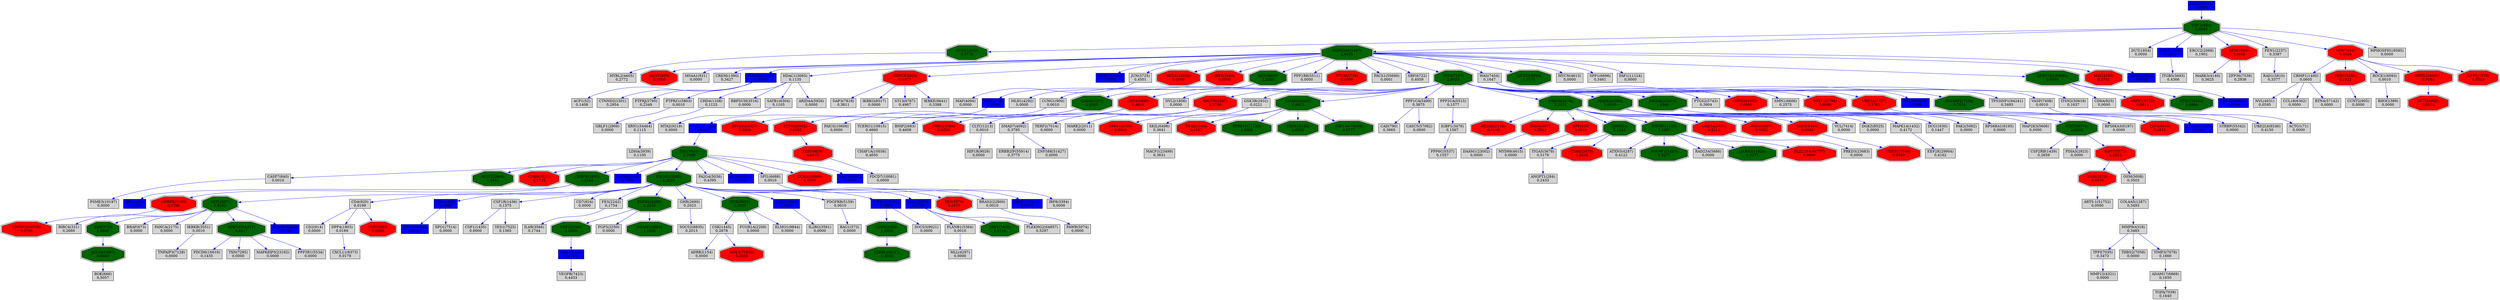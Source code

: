 digraph tmp_ans2 {
N_0 [shape = box, style = filled, fillcolor = lightgray, label = "ACTG1(71)\n0,0000"];
N_1 [shape = box, style = filled, fillcolor = lightgray, label = "ADRB2(154)\n0,0000"];
N_2 [shape = doubleoctagon, style = filled, fillcolor = red, label = "ADRBK1(156)\n0,0158"];
N_3 [shape = doubleoctagon, style = filled, fillcolor = darkgreen, label = "AKT1(207)\n1,6242"];
N_4 [shape = box, style = filled, fillcolor = blue, label = "BIN1(274)\n2,2050"];
N_5 [shape = box, style = filled, fillcolor = lightgray, label = "ANGPT1(284)\n0,2433"];
N_6 [shape = box, style = filled, fillcolor = lightgray, label = "BIRC4(331)\n0,2660"];
N_7 [shape = doubleoctagon, style = filled, fillcolor = red, label = "RHOA(387)\n0,3343"];
N_8 [shape = box, style = filled, fillcolor = lightgray, label = "RHOC(389)\n0,0000"];
N_9 [shape = doubleoctagon, style = filled, fillcolor = red, label = "ARNT(405)\n0,0000"];
N_10 [shape = box, style = filled, fillcolor = lightgray, label = "BAG1(573)\n0,0000"];
N_11 [shape = doubleoctagon, style = filled, fillcolor = darkgreen, label = "BAD(572)\n0,8648"];
N_12 [shape = doubleoctagon, style = filled, fillcolor = darkgreen, label = "BCL2A1(597)\n0,6083"];
N_13 [shape = box, style = filled, fillcolor = lightgray, label = "BNIP2(663)\n0,4608"];
N_14 [shape = box, style = filled, fillcolor = lightgray, label = "BRAF(673)\n0,0000"];
N_15 [shape = doubleoctagon, style = filled, fillcolor = red, label = "BTK(695)\n0,0010"];
N_16 [shape = box, style = filled, fillcolor = lightgray, label = "CAD(790)\n0,3865"];
N_17 [shape = box, style = filled, fillcolor = lightgray, label = "CASP7(840)\n0,0010"];
N_18 [shape = doubleoctagon, style = filled, fillcolor = darkgreen, label = "RUNX2(860)\n1,3461"];
N_19 [shape = box, style = filled, fillcolor = lightgray, label = "CD2(914)\n0,0000"];
N_20 [shape = box, style = filled, fillcolor = lightgray, label = "CD4(920)\n0,0199"];
N_21 [shape = box, style = filled, fillcolor = lightgray, label = "CD8A(925)\n0,0000"];
N_22 [shape = doubleoctagon, style = filled, fillcolor = darkgreen, label = "CD9(928)\n2,2141"];
N_23 [shape = box, style = filled, fillcolor = lightgray, label = "MS4A1(931)\n0,0000"];
N_24 [shape = doubleoctagon, style = filled, fillcolor = darkgreen, label = "CCNE1(898)\n0,5770"];
N_25 [shape = doubleoctagon, style = filled, fillcolor = darkgreen, label = "CDC2(983)\n2,6045"];
N_26 [shape = box, style = filled, fillcolor = lightgray, label = "CCNG1(900)\n0,0010"];
N_27 [shape = doubleoctagon, style = filled, fillcolor = red, label = "CDK6(1021)\n0,5735"];
N_28 [shape = box, style = filled, fillcolor = lightgray, label = "CCNT2(905)\n0,0000"];
N_29 [shape = doubleoctagon, style = filled, fillcolor = darkgreen, label = "CEBPB(1051)\n1,3164"];
N_30 [shape = box, style = filled, fillcolor = blue, label = "ATF4(468)\n1,3154"];
N_31 [shape = doubleoctagon, style = filled, fillcolor = darkgreen, label = "CHD3(1107)\n2,6005"];
N_32 [shape = box, style = filled, fillcolor = lightgray, label = "CLTC(1213)\n0,0010"];
N_33 [shape = box, style = filled, fillcolor = lightgray, label = "CREM(1390)\n0,3427"];
N_34 [shape = box, style = filled, fillcolor = blue, label = "CRK(1398)\n0,9888"];
N_35 [shape = box, style = filled, fillcolor = lightgray, label = "CSF1(1435)\n0,0000"];
N_36 [shape = box, style = filled, fillcolor = lightgray, label = "CSF1R(1436)\n0,1375"];
N_37 [shape = box, style = filled, fillcolor = lightgray, label = "CSF2RB(1439)\n0,2659"];
N_38 [shape = box, style = filled, fillcolor = lightgray, label = "CSK(1445)\n0,2678"];
N_39 [shape = doubleoctagon, style = filled, fillcolor = darkgreen, label = "CDH5(1003)\n1,3053"];
N_40 [shape = doubleoctagon, style = filled, fillcolor = darkgreen, label = "CSNK2A1(1457)\n2,6035"];
N_41 [shape = box, style = filled, fillcolor = lightgray, label = "MAPK14(1432)\n0,4172"];
N_42 [shape = doubleoctagon, style = filled, fillcolor = red, label = "CDC42(998)\n0,4618"];
N_43 [shape = box, style = filled, fillcolor = lightgray, label = "ACP1(52)\n0,1408"];
N_44 [shape = box, style = filled, fillcolor = blue, label = "CTNNB1(1499)\n1,4935"];
N_45 [shape = box, style = filled, fillcolor = lightgray, label = "CTNND2(1501)\n0,2954"];
N_46 [shape = box, style = filled, fillcolor = lightgray, label = "CD7(924)\n0,0000"];
N_47 [shape = box, style = filled, fillcolor = lightgray, label = "COL4A5(1287)\n0,3493"];
N_48 [shape = doubleoctagon, style = filled, fillcolor = red, label = "DCTD(1635)\n0,3175"];
N_49 [shape = box, style = filled, fillcolor = lightgray, label = "DPP4(1803)\n0,0189"];
N_50 [shape = box, style = filled, fillcolor = lightgray, label = "CRMP1(1400)\n0,0605"];
N_51 [shape = box, style = filled, fillcolor = lightgray, label = "DUT(1854)\n0,0000"];
N_52 [shape = box, style = filled, fillcolor = lightgray, label = "DVL2(1856)\n0,0000"];
N_53 [shape = box, style = filled, fillcolor = blue, label = "DAB2(1601)\n0,5810"];
N_54 [shape = box, style = filled, fillcolor = blue, label = "EIF2S1(1965)\n0,7683"];
N_55 [shape = box, style = filled, fillcolor = lightgray, label = "CHD4(1108)\n0,1125"];
N_56 [shape = doubleoctagon, style = filled, fillcolor = red, label = "EPB41(2035)\n0,0000"];
N_57 [shape = box, style = filled, fillcolor = blue, label = "EPS15(2060)\n0,6107"];
N_58 [shape = box, style = filled, fillcolor = lightgray, label = "ERCC2(2068)\n0,1902"];
N_59 [shape = doubleoctagon, style = filled, fillcolor = darkgreen, label = "EWSR1(2130)\n1,3287"];
N_60 [shape = box, style = filled, fillcolor = lightgray, label = "FANCA(2175)\n0,0000"];
N_61 [shape = box, style = filled, fillcolor = lightgray, label = "FCGR1A(2209)\n0,0000"];
N_62 [shape = box, style = filled, fillcolor = lightgray, label = "FES(2242)\n0,1754"];
N_63 [shape = doubleoctagon, style = filled, fillcolor = darkgreen, label = "FGF1(2246)\n2,2000"];
N_64 [shape = doubleoctagon, style = filled, fillcolor = darkgreen, label = "FGFR1(2260)\n2,2010"];
N_65 [shape = box, style = filled, fillcolor = lightgray, label = "FGF5(2250)\n0,0000"];
N_66 [shape = doubleoctagon, style = filled, fillcolor = red, label = "XRCC6(2547)\n0,3795"];
N_67 [shape = doubleoctagon, style = filled, fillcolor = red, label = "CD53(963)\n0,0000"];
N_68 [shape = box, style = filled, fillcolor = lightgray, label = "GHR(2690)\n0,2023"];
N_69 [shape = doubleoctagon, style = filled, fillcolor = red, label = "SFN(2810)\n0,3635"];
N_70 [shape = box, style = filled, fillcolor = lightgray, label = "MARK2(2011)\n0,0000"];
N_71 [shape = box, style = filled, fillcolor = lightgray, label = "GSK3B(2932)\n0,0221"];
N_72 [shape = box, style = filled, fillcolor = lightgray, label = "PDIA3(2923)\n0,0000"];
N_73 [shape = doubleoctagon, style = filled, fillcolor = darkgreen, label = "HCK(3055)\n2,2000"];
N_74 [shape = box, style = filled, fillcolor = lightgray, label = "HDAC1(3065)\n0,1135"];
N_75 [shape = box, style = filled, fillcolor = blue, label = "CUTL1(1523)\n2,2040"];
N_76 [shape = box, style = filled, fillcolor = lightgray, label = "FEN1(2237)\n0,3387"];
N_77 [shape = doubleoctagon, style = filled, fillcolor = red, label = "HNRPK(3190)\n0,0796"];
N_78 [shape = doubleoctagon, style = filled, fillcolor = red, label = "GSK3A(2931)\n0,2111"];
N_79 [shape = doubleoctagon, style = filled, fillcolor = red, label = "HSPCA(3320)\n0,4977"];
N_80 [shape = box, style = filled, fillcolor = blue, label = "HDAC2(3066)\n1,6564"];
N_81 [shape = box, style = filled, fillcolor = lightgray, label = "IKBKB(3551)\n0,0010"];
N_82 [shape = box, style = filled, fillcolor = blue, label = "IL2RB(3560)\n2,2000"];
N_83 [shape = box, style = filled, fillcolor = lightgray, label = "IL2RG(3561)\n0,0000"];
N_84 [shape = doubleoctagon, style = filled, fillcolor = red, label = "IL6R(3570)\n0,0010"];
N_85 [shape = doubleoctagon, style = filled, fillcolor = red, label = "IL6ST(3572)\n0,3513"];
N_86 [shape = box, style = filled, fillcolor = lightgray, label = "IL4R(3566)\n0,1744"];
N_87 [shape = box, style = filled, fillcolor = lightgray, label = "IRF8(3394)\n0,0000"];
N_88 [shape = box, style = filled, fillcolor = lightgray, label = "ITGA5(3678)\n0,5176"];
N_89 [shape = doubleoctagon, style = filled, fillcolor = red, label = "ITGA2(3673)\n0,3216"];
N_90 [shape = box, style = filled, fillcolor = lightgray, label = "ITGB5(3693)\n0,4366"];
N_91 [shape = box, style = filled, fillcolor = lightgray, label = "JUN(3725)\n0,4501"];
N_92 [shape = box, style = filled, fillcolor = lightgray, label = "LDHA(3939)\n0,1105"];
N_93 [shape = box, style = filled, fillcolor = blue, label = "LMNA(4000)\n0,7032"];
N_94 [shape = doubleoctagon, style = filled, fillcolor = red, label = "HCLS1(3059)\n0,0000"];
N_95 [shape = doubleoctagon, style = filled, fillcolor = darkgreen, label = "SMAD3(4088)\n2,6015"];
N_96 [shape = box, style = filled, fillcolor = lightgray, label = "SMAD7(4092)\n0,3785"];
N_97 [shape = box, style = filled, fillcolor = lightgray, label = "MAF(4094)\n0,0000"];
N_98 [shape = box, style = filled, fillcolor = lightgray, label = "DCC(1630)\n0,1447"];
N_99 [shape = box, style = filled, fillcolor = lightgray, label = "BOK(666)\n0,5057"];
N_100 [shape = doubleoctagon, style = filled, fillcolor = darkgreen, label = "MAP3K5(4217)\n0,8117"];
N_101 [shape = box, style = filled, fillcolor = lightgray, label = "IGBP1(3476)\n0,1567"];
N_102 [shape = box, style = filled, fillcolor = lightgray, label = "MLL(4297)\n0,0000"];
N_103 [shape = box, style = filled, fillcolor = lightgray, label = "MMP9(4318)\n0,3483"];
N_104 [shape = box, style = filled, fillcolor = lightgray, label = "MLH1(4292)\n0,0000"];
N_105 [shape = box, style = filled, fillcolor = lightgray, label = "MYBL2(4605)\n0,2772"];
N_106 [shape = box, style = filled, fillcolor = lightgray, label = "MYD88(4615)\n0,0000"];
N_107 [shape = doubleoctagon, style = filled, fillcolor = darkgreen, label = "NCAM1(4684)\n1,1006"];
N_108 [shape = doubleoctagon, style = filled, fillcolor = red, label = "IRF2(3660)\n0,0000"];
N_109 [shape = doubleoctagon, style = filled, fillcolor = darkgreen, label = "MYC(4609)\n2,2060"];
N_110 [shape = box, style = filled, fillcolor = lightgray, label = "RBPSUH(3516)\n0,0000"];
N_111 [shape = box, style = filled, fillcolor = lightgray, label = "PAK2(5062)\n0,0000"];
N_112 [shape = box, style = filled, fillcolor = lightgray, label = "PAWR(5074)\n0,0000"];
N_113 [shape = box, style = filled, fillcolor = lightgray, label = "PDGFRB(5159)\n0,0010"];
N_114 [shape = doubleoctagon, style = filled, fillcolor = darkgreen, label = "PIK3R1(5295)\n2,2020"];
N_115 [shape = box, style = filled, fillcolor = lightgray, label = "MARK3(4140)\n0,3625"];
N_116 [shape = box, style = filled, fillcolor = lightgray, label = "MMP12(4321)\n0,0000"];
N_117 [shape = box, style = filled, fillcolor = lightgray, label = "PPP1CA(5499)\n0,3875"];
N_118 [shape = box, style = filled, fillcolor = lightgray, label = "PPP2CA(5515)\n0,1577"];
N_119 [shape = box, style = filled, fillcolor = lightgray, label = "PPP1R8(5511)\n0,0000"];
N_120 [shape = doubleoctagon, style = filled, fillcolor = darkgreen, label = "PRKCA(5578)\n2,2151"];
N_121 [shape = box, style = filled, fillcolor = lightgray, label = "PA2G4(5036)\n0,4395"];
N_122 [shape = doubleoctagon, style = filled, fillcolor = red, label = "PKN1(5585)\n0,1822"];
N_123 [shape = doubleoctagon, style = filled, fillcolor = darkgreen, label = "MAPK3(5595)\n2,6015"];
N_124 [shape = doubleoctagon, style = filled, fillcolor = red, label = "PRKCI(5584)\n0,0000"];
N_125 [shape = doubleoctagon, style = filled, fillcolor = darkgreen, label = "EIF2AK2(5610)\n1,8040"];
N_126 [shape = box, style = filled, fillcolor = lightgray, label = "ATXN3(4287)\n0,4122"];
N_127 [shape = box, style = filled, fillcolor = lightgray, label = "PTGS2(5743)\n0,3904"];
N_128 [shape = box, style = filled, fillcolor = lightgray, label = "GRLF1(2909)\n0,0000"];
N_129 [shape = box, style = filled, fillcolor = blue, label = "PURA(5813)\n2,1031"];
N_130 [shape = box, style = filled, fillcolor = blue, label = "PTPN11(5781)\n1,3063"];
N_131 [shape = doubleoctagon, style = filled, fillcolor = red, label = "PTEN(5728)\n0,0000"];
N_132 [shape = box, style = filled, fillcolor = blue, label = "RAC1(5879)\n1,1726"];
N_133 [shape = box, style = filled, fillcolor = lightgray, label = "PLXNB1(5364)\n0,0010"];
N_134 [shape = box, style = filled, fillcolor = lightgray, label = "RAD1(5810)\n0,3377"];
N_135 [shape = doubleoctagon, style = filled, fillcolor = darkgreen, label = "RB1(5925)\n2,2030"];
N_136 [shape = doubleoctagon, style = filled, fillcolor = red, label = "MNDA(4332)\n0,0000"];
N_137 [shape = doubleoctagon, style = filled, fillcolor = red, label = "RET(5979)\n0,4979"];
N_138 [shape = doubleoctagon, style = filled, fillcolor = darkgreen, label = "POU4F1(5457)\n1,3277"];
N_139 [shape = box, style = filled, fillcolor = lightgray, label = "ROCK1(6093)\n0,0010"];
N_140 [shape = box, style = filled, fillcolor = lightgray, label = "NVL(4931)\n0,0595"];
N_141 [shape = box, style = filled, fillcolor = lightgray, label = "RAD23A(5886)\n0,0000"];
N_142 [shape = box, style = filled, fillcolor = lightgray, label = "RPS6KA1(6195)\n0,0000"];
N_143 [shape = box, style = filled, fillcolor = lightgray, label = "MAP2K3(5606)\n0,0000"];
N_144 [shape = box, style = filled, fillcolor = lightgray, label = "SATB1(6304)\n0,1105"];
N_145 [shape = doubleoctagon, style = filled, fillcolor = red, label = "RGS2(5997)\n0,0000"];
N_146 [shape = box, style = filled, fillcolor = lightgray, label = "PACS1(55690)\n0,0001"];
N_147 [shape = box, style = filled, fillcolor = lightgray, label = "PTPRJ(5795)\n0,2349"];
N_148 [shape = doubleoctagon, style = filled, fillcolor = red, label = "SDC2(6383)\n0,0540"];
N_149 [shape = box, style = filled, fillcolor = lightgray, label = "SKIL(6498)\n0,3641"];
N_150 [shape = box, style = filled, fillcolor = lightgray, label = "SMN1(6606)\n0,2575"];
N_151 [shape = box, style = filled, fillcolor = lightgray, label = "SPI1(6688)\n0,0010"];
N_152 [shape = box, style = filled, fillcolor = lightgray, label = "SRF(6722)\n0,4059"];
N_153 [shape = doubleoctagon, style = filled, fillcolor = red, label = "SRPK1(6732)\n0,0815"];
N_154 [shape = doubleoctagon, style = filled, fillcolor = darkgreen, label = "STAT3(6774)\n2,6005"];
N_155 [shape = box, style = filled, fillcolor = lightgray, label = "RPS6KA3(6197)\n0,0000"];
N_156 [shape = doubleoctagon, style = filled, fillcolor = red, label = "STK11(6794)\n0,0000"];
N_157 [shape = doubleoctagon, style = filled, fillcolor = red, label = "TCF3(6929)\n0,2815"];
N_158 [shape = box, style = filled, fillcolor = lightgray, label = "TERF2(7014)\n0,0000"];
N_159 [shape = box, style = filled, fillcolor = lightgray, label = "ADAM17(6868)\n0,1650"];
N_160 [shape = box, style = filled, fillcolor = lightgray, label = "TGFA(7039)\n0,1640"];
N_161 [shape = doubleoctagon, style = filled, fillcolor = red, label = "TGFB1(7040)\n0,0530"];
N_162 [shape = box, style = filled, fillcolor = lightgray, label = "TFPI(7035)\n0,3473"];
N_163 [shape = box, style = filled, fillcolor = lightgray, label = "THBS2(7058)\n0,0000"];
N_164 [shape = box, style = filled, fillcolor = lightgray, label = "CCL18(6362)\n0,0000"];
N_165 [shape = box, style = filled, fillcolor = lightgray, label = "TNFAIP3(7128)\n0,0000"];
N_166 [shape = doubleoctagon, style = filled, fillcolor = darkgreen, label = "TP53(7157)\n2,6025"];
N_167 [shape = doubleoctagon, style = filled, fillcolor = red, label = "UBE3A(7337)\n0,5762"];
N_168 [shape = box, style = filled, fillcolor = lightgray, label = "VASP(7408)\n0,0010"];
N_169 [shape = box, style = filled, fillcolor = lightgray, label = "VEGFB(7423)\n0,4433"];
N_170 [shape = doubleoctagon, style = filled, fillcolor = red, label = "VIM(7431)\n0,5328"];
N_171 [shape = box, style = filled, fillcolor = lightgray, label = "WAS(7454)\n0,1647"];
N_172 [shape = box, style = filled, fillcolor = lightgray, label = "XPO1(7514)\n0,0000"];
N_173 [shape = doubleoctagon, style = filled, fillcolor = darkgreen, label = "VAV1(7409)\n1,1716"];
N_174 [shape = box, style = filled, fillcolor = lightgray, label = "YES1(7525)\n0,1365"];
N_175 [shape = box, style = filled, fillcolor = lightgray, label = "DAP3(7818)\n0,3611"];
N_176 [shape = box, style = filled, fillcolor = lightgray, label = "ZFP36(7538)\n0,2936"];
N_177 [shape = doubleoctagon, style = filled, fillcolor = darkgreen, label = "SFRS7(6432)\n0,6884"];
N_178 [shape = box, style = filled, fillcolor = lightgray, label = "VCL(7414)\n0,0000"];
N_179 [shape = doubleoctagon, style = filled, fillcolor = red, label = "PTPRS(5802)\n0,0582"];
N_180 [shape = box, style = filled, fillcolor = lightgray, label = "IKBKG(8517)\n0,0000"];
N_181 [shape = box, style = filled, fillcolor = blue, label = "PRKRA(8575)\n1,8348"];
N_182 [shape = box, style = filled, fillcolor = blue, label = "NRP1(8829)\n0,6981"];
N_183 [shape = box, style = filled, fillcolor = lightgray, label = "ARID4A(5926)\n0,0000"];
N_184 [shape = doubleoctagon, style = filled, fillcolor = red, label = "CCNA1(8900)\n0,0000"];
N_185 [shape = box, style = filled, fillcolor = lightgray, label = "SOCS2(8835)\n0,2013"];
N_186 [shape = doubleoctagon, style = filled, fillcolor = darkgreen, label = "EIF2S2(8894)\n1,0173"];
N_187 [shape = box, style = filled, fillcolor = lightgray, label = "MYCN(4613)\n0,0000"];
N_188 [shape = box, style = filled, fillcolor = blue, label = "LATS1(9113)\n6,2913"];
N_189 [shape = box, style = filled, fillcolor = lightgray, label = "OSM(5008)\n0,3503"];
N_190 [shape = box, style = filled, fillcolor = lightgray, label = "SPP1(6696)\n0,3461"];
N_191 [shape = box, style = filled, fillcolor = lightgray, label = "ST13(6767)\n0,4967"];
N_192 [shape = doubleoctagon, style = filled, fillcolor = red, label = "FEZ1(9638)\n0,0572"];
N_193 [shape = doubleoctagon, style = filled, fillcolor = darkgreen, label = "TP53BP1(7158)\n0,7824"];
N_194 [shape = box, style = filled, fillcolor = lightgray, label = "UBE2L6(9246)\n0,4150"];
N_195 [shape = box, style = filled, fillcolor = lightgray, label = "IKBKE(9641)\n0,3388"];
N_196 [shape = box, style = filled, fillcolor = lightgray, label = "PDCD6(10016)\n0,1435"];
N_197 [shape = box, style = filled, fillcolor = lightgray, label = "DGKZ(8525)\n0,0000"];
N_198 [shape = box, style = filled, fillcolor = lightgray, label = "CHAF1A(10036)\n0,4650"];
N_199 [shape = box, style = filled, fillcolor = lightgray, label = "PSME3(10197)\n0,0000"];
N_200 [shape = box, style = filled, fillcolor = lightgray, label = "PAICS(10606)\n0,0000"];
N_201 [shape = box, style = filled, fillcolor = lightgray, label = "TXN(7295)\n0,0000"];
N_202 [shape = box, style = filled, fillcolor = lightgray, label = "TCERG1(10915)\n0,4660"];
N_203 [shape = box, style = filled, fillcolor = lightgray, label = "FAF1(11124)\n0,0000"];
N_204 [shape = box, style = filled, fillcolor = lightgray, label = "MTA2(9219)\n0,0000"];
N_205 [shape = box, style = filled, fillcolor = lightgray, label = "MAPK8IP3(23162)\n0,0000"];
N_206 [shape = box, style = filled, fillcolor = lightgray, label = "MACF1(23499)\n0,3631"];
N_207 [shape = box, style = filled, fillcolor = lightgray, label = "PTPRZ1(5803)\n0,0010"];
N_208 [shape = box, style = filled, fillcolor = lightgray, label = "ITSN2(50618)\n0,1637"];
N_209 [shape = box, style = filled, fillcolor = lightgray, label = "RRAS2(22800)\n0,0010"];
N_210 [shape = box, style = filled, fillcolor = lightgray, label = "XRN1(54464)\n0,1115"];
N_211 [shape = box, style = filled, fillcolor = lightgray, label = "PDCD7(10081)\n0,0000"];
N_212 [shape = doubleoctagon, style = filled, fillcolor = red, label = "PEX6(5190)\n0,1017"];
N_213 [shape = box, style = filled, fillcolor = lightgray, label = "ERBB2IP(55914)\n0,3775"];
N_214 [shape = doubleoctagon, style = filled, fillcolor = darkgreen, label = "SFRS16(11129)\n2,6005"];
N_215 [shape = doubleoctagon, style = filled, fillcolor = red, label = "NIF3L1(60491)\n0,3185"];
N_216 [shape = box, style = filled, fillcolor = lightgray, label = "RTN4(57142)\n0,0000"];
N_217 [shape = box, style = filled, fillcolor = lightgray, label = "CASC5(57082)\n0,0000"];
N_218 [shape = box, style = filled, fillcolor = blue, label = "THRAP3(9967)\n0,6884"];
N_219 [shape = doubleoctagon, style = filled, fillcolor = darkgreen, label = "SFRS12(140890)\n0,6894"];
N_220 [shape = doubleoctagon, style = filled, fillcolor = red, label = "DOK3(79930)\n0,2668"];
N_221 [shape = box, style = filled, fillcolor = lightgray, label = "HIP1R(9026)\n0,0000"];
N_222 [shape = box, style = filled, fillcolor = blue, label = "WASF3(10810)\n0,9475"];
N_223 [shape = box, style = filled, fillcolor = blue, label = "MTCP1(4515)\n0,8100"];
N_224 [shape = box, style = filled, fillcolor = lightgray, label = "DAAM1(23002)\n0,0000"];
N_225 [shape = box, style = filled, fillcolor = lightgray, label = "PLEKHG2(64857)\n0,5297"];
N_226 [shape = box, style = filled, fillcolor = lightgray, label = "ELMO1(9844)\n0,0000"];
N_227 [shape = doubleoctagon, style = filled, fillcolor = darkgreen, label = "EBI3(10148)\n2,6005"];
N_228 [shape = box, style = filled, fillcolor = lightgray, label = "MPHOSPH1(9585)\n0,0000"];
N_229 [shape = doubleoctagon, style = filled, fillcolor = red, label = "PPP2R4(5524)\n0,0000"];
N_230 [shape = box, style = filled, fillcolor = lightgray, label = "CXCL11(6373)\n0,0179"];
N_231 [shape = box, style = filled, fillcolor = lightgray, label = "SOCS3(9021)\n0,0000"];
N_232 [shape = doubleoctagon, style = filled, fillcolor = darkgreen, label = "P2RXL1(9127)\n1,3043"];
N_233 [shape = doubleoctagon, style = filled, fillcolor = red, label = "MAZ(4150)\n0,3751"];
N_234 [shape = box, style = filled, fillcolor = blue, label = "BDP1(55814)\n2,6005"];
N_235 [shape = box, style = filled, fillcolor = lightgray, label = "EEF2K(29904)\n0,4162"];
N_236 [shape = doubleoctagon, style = filled, fillcolor = darkgreen, label = "LILRA3(11026)\n1,3277"];
N_237 [shape = doubleoctagon, style = filled, fillcolor = red, label = "FLJ22318(64777)\n0,0000"];
N_238 [shape = box, style = filled, fillcolor = lightgray, label = "PPP3R1(5534)\n0,0000"];
N_239 [shape = doubleoctagon, style = filled, fillcolor = red, label = "CNNM3(26505)\n0,0786"];
N_240 [shape = box, style = filled, fillcolor = lightgray, label = "PRKD3(23683)\n0,0000"];
N_241 [shape = box, style = filled, fillcolor = lightgray, label = "ARTS-1(51752)\n0,0000"];
N_242 [shape = box, style = filled, fillcolor = lightgray, label = "TIMP3(7078)\n0,1660"];
N_243 [shape = doubleoctagon, style = filled, fillcolor = darkgreen, label = "SAP130(79595)\n0,6777"];
N_244 [shape = box, style = filled, fillcolor = lightgray, label = "ZNF588(51427)\n0,0000"];
N_245 [shape = box, style = filled, fillcolor = lightgray, label = "PPP6C(5537)\n0,1557"];
N_246 [shape = box, style = filled, fillcolor = lightgray, label = "STRBP(55342)\n0,0000"];
N_247 [shape = box, style = filled, fillcolor = blue, label = "ENC1(8507)\n1,0269"];
N_248 [shape = box, style = filled, fillcolor = lightgray, label = "TP53INP1(94241)\n0,3493"];
N_249 [shape = doubleoctagon, style = filled, fillcolor = red, label = "UPP1(7378)\n0,5318"];
N_3 -> N_6 [ color = blue ];
N_3 -> N_11 [ color = blue ];
N_11 -> N_12 [ color = blue ];
N_3 -> N_14 [ color = blue ];
N_20 -> N_19 [ color = blue ];
N_25 -> N_24 [ color = blue ];
N_29 -> N_30 [ color = blue ];
N_36 -> N_35 [ color = blue ];
N_38 -> N_1 [ color = blue ];
N_40 -> N_9 [ color = blue ];
N_40 -> N_23 [ color = blue ];
N_25 -> N_40 [ color = blue ];
N_40 -> N_33 [ color = blue ];
N_42 -> N_13 [ color = blue ];
N_40 -> N_44 [ color = blue ];
N_44 -> N_43 [ color = blue ];
N_44 -> N_45 [ color = blue ];
N_20 -> N_49 [ color = blue ];
N_25 -> N_51 [ color = blue ];
N_25 -> N_53 [ color = blue ];
N_34 -> N_57 [ color = blue ];
N_25 -> N_58 [ color = blue ];
N_3 -> N_60 [ color = blue ];
N_64 -> N_63 [ color = blue ];
N_64 -> N_65 [ color = blue ];
N_66 -> N_32 [ color = blue ];
N_20 -> N_67 [ color = blue ];
N_25 -> N_69 [ color = blue ];
N_71 -> N_70 [ color = blue ];
N_73 -> N_38 [ color = blue ];
N_73 -> N_61 [ color = blue ];
N_40 -> N_74 [ color = blue ];
N_74 -> N_55 [ color = blue ];
N_4 -> N_75 [ color = blue ];
N_25 -> N_76 [ color = blue ];
N_29 -> N_77 [ color = blue ];
N_40 -> N_79 [ color = blue ];
N_40 -> N_80 [ color = blue ];
N_3 -> N_81 [ color = blue ];
N_82 -> N_83 [ color = blue ];
N_85 -> N_84 [ color = blue ];
N_62 -> N_86 [ color = blue ];
N_88 -> N_5 [ color = blue ];
N_22 -> N_88 [ color = blue ];
N_22 -> N_89 [ color = blue ];
N_53 -> N_90 [ color = blue ];
N_40 -> N_91 [ color = blue ];
N_40 -> N_94 [ color = blue ];
N_95 -> N_56 [ color = blue ];
N_66 -> N_96 [ color = blue ];
N_91 -> N_97 [ color = blue ];
N_12 -> N_99 [ color = blue ];
N_3 -> N_100 [ color = blue ];
N_47 -> N_103 [ color = blue ];
N_24 -> N_105 [ color = blue ];
N_15 -> N_106 [ color = blue ];
N_64 -> N_107 [ color = blue ];
N_40 -> N_108 [ color = blue ];
N_109 -> N_4 [ color = blue ];
N_40 -> N_109 [ color = blue ];
N_109 -> N_104 [ color = blue ];
N_74 -> N_110 [ color = blue ];
N_113 -> N_10 [ color = blue ];
N_114 -> N_3 [ color = blue ];
N_114 -> N_20 [ color = blue ];
N_114 -> N_34 [ color = blue ];
N_114 -> N_36 [ color = blue ];
N_114 -> N_46 [ color = blue ];
N_114 -> N_62 [ color = blue ];
N_114 -> N_64 [ color = blue ];
N_114 -> N_68 [ color = blue ];
N_114 -> N_73 [ color = blue ];
N_114 -> N_82 [ color = blue ];
N_114 -> N_113 [ color = blue ];
N_69 -> N_115 [ color = blue ];
N_117 -> N_16 [ color = blue ];
N_118 -> N_101 [ color = blue ];
N_40 -> N_119 [ color = blue ];
N_120 -> N_2 [ color = blue ];
N_120 -> N_7 [ color = blue ];
N_120 -> N_15 [ color = blue ];
N_120 -> N_22 [ color = blue ];
N_120 -> N_59 [ color = blue ];
N_120 -> N_78 [ color = blue ];
N_122 -> N_28 [ color = blue ];
N_123 -> N_41 [ color = blue ];
N_123 -> N_98 [ color = blue ];
N_123 -> N_111 [ color = blue ];
N_42 -> N_124 [ color = blue ];
N_125 -> N_54 [ color = blue ];
N_59 -> N_126 [ color = blue ];
N_130 -> N_39 [ color = blue ];
N_114 -> N_130 [ color = blue ];
N_40 -> N_131 [ color = blue ];
N_114 -> N_132 [ color = blue ];
N_133 -> N_102 [ color = blue ];
N_132 -> N_133 [ color = blue ];
N_76 -> N_134 [ color = blue ];
N_135 -> N_17 [ color = blue ];
N_135 -> N_18 [ color = blue ];
N_135 -> N_27 [ color = blue ];
N_135 -> N_29 [ color = blue ];
N_75 -> N_135 [ color = blue ];
N_135 -> N_93 [ color = blue ];
N_135 -> N_114 [ color = blue ];
N_135 -> N_121 [ color = blue ];
N_135 -> N_129 [ color = blue ];
N_114 -> N_137 [ color = blue ];
N_59 -> N_138 [ color = blue ];
N_139 -> N_8 [ color = blue ];
N_50 -> N_140 [ color = blue ];
N_59 -> N_141 [ color = blue ];
N_123 -> N_142 [ color = blue ];
N_123 -> N_143 [ color = blue ];
N_74 -> N_144 [ color = blue ];
N_120 -> N_145 [ color = blue ];
N_40 -> N_146 [ color = blue ];
N_44 -> N_147 [ color = blue ];
N_120 -> N_148 [ color = blue ];
N_95 -> N_149 [ color = blue ];
N_151 -> N_87 [ color = blue ];
N_135 -> N_151 [ color = blue ];
N_40 -> N_152 [ color = blue ];
N_154 -> N_37 [ color = blue ];
N_154 -> N_72 [ color = blue ];
N_154 -> N_85 [ color = blue ];
N_123 -> N_154 [ color = blue ];
N_123 -> N_155 [ color = blue ];
N_123 -> N_157 [ color = blue ];
N_66 -> N_158 [ color = blue ];
N_159 -> N_160 [ color = blue ];
N_148 -> N_161 [ color = blue ];
N_103 -> N_162 [ color = blue ];
N_162 -> N_116 [ color = blue ];
N_103 -> N_163 [ color = blue ];
N_50 -> N_164 [ color = blue ];
N_81 -> N_165 [ color = blue ];
N_166 -> N_26 [ color = blue ];
N_166 -> N_31 [ color = blue ];
N_40 -> N_166 [ color = blue ];
N_166 -> N_42 [ color = blue ];
N_166 -> N_52 [ color = blue ];
N_166 -> N_66 [ color = blue ];
N_166 -> N_71 [ color = blue ];
N_166 -> N_95 [ color = blue ];
N_166 -> N_117 [ color = blue ];
N_166 -> N_118 [ color = blue ];
N_166 -> N_120 [ color = blue ];
N_166 -> N_123 [ color = blue ];
N_166 -> N_125 [ color = blue ];
N_166 -> N_127 [ color = blue ];
N_166 -> N_136 [ color = blue ];
N_166 -> N_150 [ color = blue ];
N_166 -> N_156 [ color = blue ];
N_166 -> N_167 [ color = blue ];
N_168 -> N_0 [ color = blue ];
N_25 -> N_170 [ color = blue ];
N_170 -> N_50 [ color = blue ];
N_170 -> N_122 [ color = blue ];
N_170 -> N_139 [ color = blue ];
N_40 -> N_171 [ color = blue ];
N_171 -> N_168 [ color = blue ];
N_34 -> N_172 [ color = blue ];
N_132 -> N_173 [ color = blue ];
N_36 -> N_174 [ color = blue ];
N_79 -> N_175 [ color = blue ];
N_69 -> N_176 [ color = blue ];
N_120 -> N_178 [ color = blue ];
N_31 -> N_179 [ color = blue ];
N_79 -> N_180 [ color = blue ];
N_166 -> N_181 [ color = blue ];
N_63 -> N_182 [ color = blue ];
N_182 -> N_169 [ color = blue ];
N_74 -> N_183 [ color = blue ];
N_135 -> N_184 [ color = blue ];
N_68 -> N_185 [ color = blue ];
N_40 -> N_186 [ color = blue ];
N_40 -> N_187 [ color = blue ];
N_188 -> N_25 [ color = blue ];
N_189 -> N_47 [ color = blue ];
N_85 -> N_189 [ color = blue ];
N_40 -> N_190 [ color = blue ];
N_79 -> N_191 [ color = blue ];
N_179 -> N_192 [ color = blue ];
N_166 -> N_193 [ color = blue ];
N_167 -> N_194 [ color = blue ];
N_79 -> N_195 [ color = blue ];
N_100 -> N_196 [ color = blue ];
N_120 -> N_197 [ color = blue ];
N_17 -> N_199 [ color = blue ];
N_31 -> N_200 [ color = blue ];
N_100 -> N_201 [ color = blue ];
N_31 -> N_202 [ color = blue ];
N_202 -> N_198 [ color = blue ];
N_40 -> N_203 [ color = blue ];
N_144 -> N_204 [ color = blue ];
N_100 -> N_205 [ color = blue ];
N_149 -> N_206 [ color = blue ];
N_44 -> N_207 [ color = blue ];
N_207 -> N_128 [ color = blue ];
N_171 -> N_208 [ color = blue ];
N_209 -> N_112 [ color = blue ];
N_114 -> N_209 [ color = blue ];
N_55 -> N_210 [ color = blue ];
N_210 -> N_92 [ color = blue ];
N_192 -> N_211 [ color = blue ];
N_95 -> N_212 [ color = blue ];
N_96 -> N_213 [ color = blue ];
N_95 -> N_214 [ color = blue ];
N_215 -> N_48 [ color = blue ];
N_170 -> N_215 [ color = blue ];
N_50 -> N_216 [ color = blue ];
N_117 -> N_217 [ color = blue ];
N_219 -> N_21 [ color = blue ];
N_40 -> N_219 [ color = blue ];
N_219 -> N_153 [ color = blue ];
N_219 -> N_177 [ color = blue ];
N_219 -> N_218 [ color = blue ];
N_38 -> N_220 [ color = blue ];
N_32 -> N_221 [ color = blue ];
N_114 -> N_222 [ color = blue ];
N_3 -> N_223 [ color = blue ];
N_7 -> N_224 [ color = blue ];
N_132 -> N_225 [ color = blue ];
N_73 -> N_226 [ color = blue ];
N_95 -> N_227 [ color = blue ];
N_25 -> N_228 [ color = blue ];
N_26 -> N_229 [ color = blue ];
N_49 -> N_230 [ color = blue ];
N_130 -> N_231 [ color = blue ];
N_39 -> N_232 [ color = blue ];
N_40 -> N_233 [ color = blue ];
N_40 -> N_234 [ color = blue ];
N_41 -> N_235 [ color = blue ];
N_59 -> N_236 [ color = blue ];
N_59 -> N_237 [ color = blue ];
N_100 -> N_238 [ color = blue ];
N_77 -> N_239 [ color = blue ];
N_78 -> N_240 [ color = blue ];
N_84 -> N_241 [ color = blue ];
N_103 -> N_242 [ color = blue ];
N_242 -> N_159 [ color = blue ];
N_95 -> N_243 [ color = blue ];
N_96 -> N_244 [ color = blue ];
N_101 -> N_245 [ color = blue ];
N_125 -> N_246 [ color = blue ];
N_135 -> N_247 [ color = blue ];
N_166 -> N_248 [ color = blue ];
N_170 -> N_249 [ color = blue ];
}
